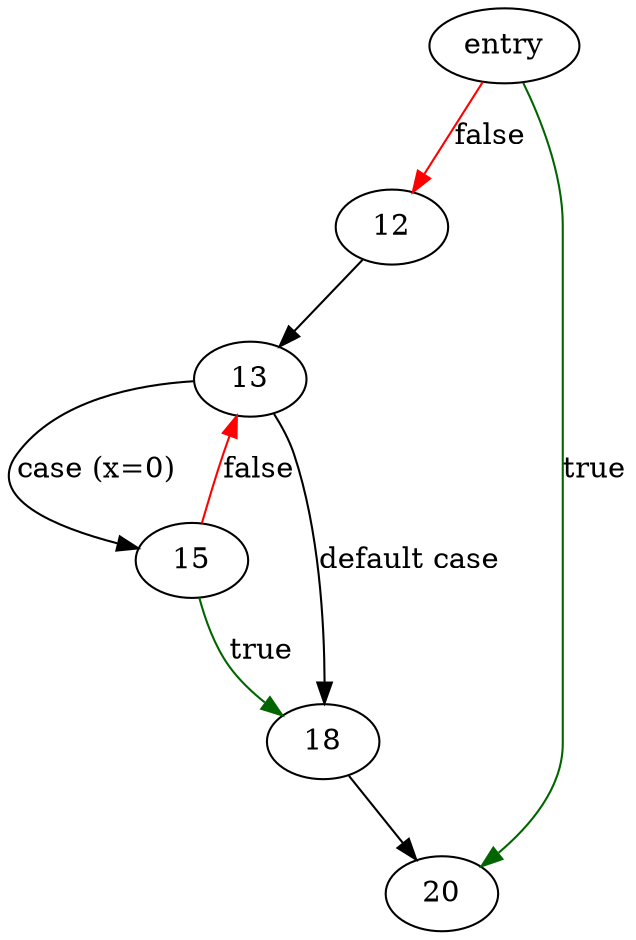 digraph "xnanosleep" {
	// Node definitions.
	1 [label=entry];
	12;
	13;
	15;
	18;
	20;

	// Edge definitions.
	1 -> 12 [
		color=red
		label=false
	];
	1 -> 20 [
		color=darkgreen
		label=true
	];
	12 -> 13;
	13 -> 15 [label="case (x=0)"];
	13 -> 18 [label="default case"];
	15 -> 13 [
		color=red
		label=false
	];
	15 -> 18 [
		color=darkgreen
		label=true
	];
	18 -> 20;
}